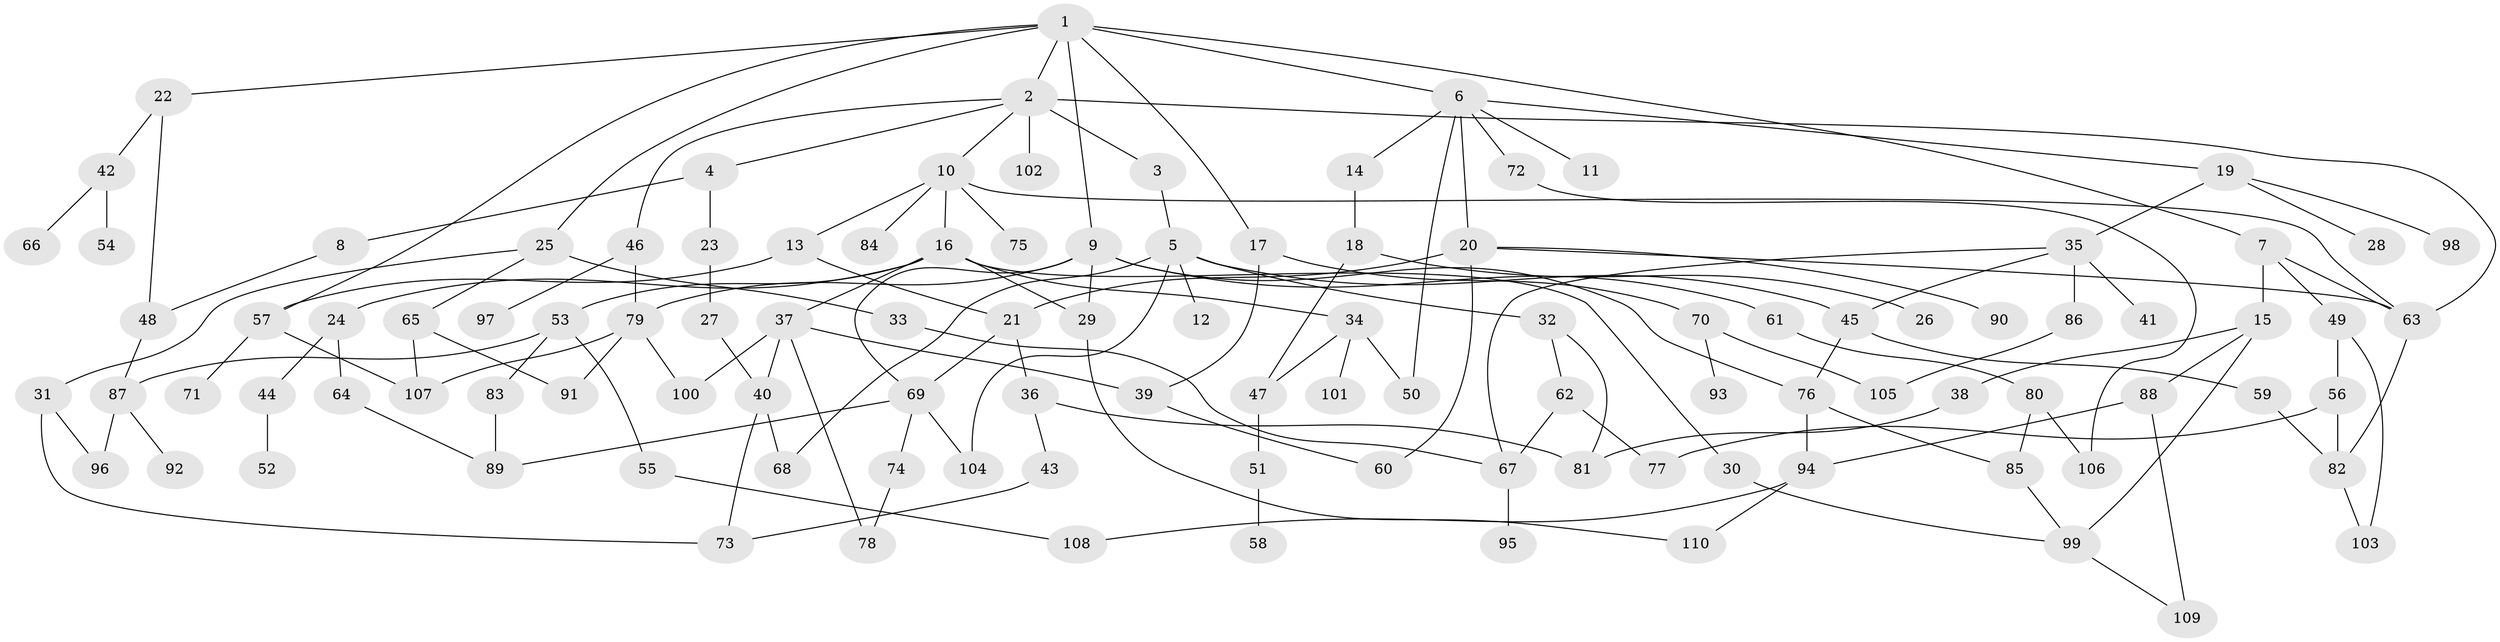 // Generated by graph-tools (version 1.1) at 2025/13/03/09/25 04:13:33]
// undirected, 110 vertices, 155 edges
graph export_dot {
graph [start="1"]
  node [color=gray90,style=filled];
  1;
  2;
  3;
  4;
  5;
  6;
  7;
  8;
  9;
  10;
  11;
  12;
  13;
  14;
  15;
  16;
  17;
  18;
  19;
  20;
  21;
  22;
  23;
  24;
  25;
  26;
  27;
  28;
  29;
  30;
  31;
  32;
  33;
  34;
  35;
  36;
  37;
  38;
  39;
  40;
  41;
  42;
  43;
  44;
  45;
  46;
  47;
  48;
  49;
  50;
  51;
  52;
  53;
  54;
  55;
  56;
  57;
  58;
  59;
  60;
  61;
  62;
  63;
  64;
  65;
  66;
  67;
  68;
  69;
  70;
  71;
  72;
  73;
  74;
  75;
  76;
  77;
  78;
  79;
  80;
  81;
  82;
  83;
  84;
  85;
  86;
  87;
  88;
  89;
  90;
  91;
  92;
  93;
  94;
  95;
  96;
  97;
  98;
  99;
  100;
  101;
  102;
  103;
  104;
  105;
  106;
  107;
  108;
  109;
  110;
  1 -- 2;
  1 -- 6;
  1 -- 7;
  1 -- 9;
  1 -- 17;
  1 -- 22;
  1 -- 25;
  1 -- 57;
  2 -- 3;
  2 -- 4;
  2 -- 10;
  2 -- 46;
  2 -- 102;
  2 -- 63;
  3 -- 5;
  4 -- 8;
  4 -- 23;
  5 -- 12;
  5 -- 32;
  5 -- 45;
  5 -- 104;
  5 -- 68;
  6 -- 11;
  6 -- 14;
  6 -- 19;
  6 -- 20;
  6 -- 72;
  6 -- 50;
  7 -- 15;
  7 -- 49;
  7 -- 63;
  8 -- 48;
  9 -- 29;
  9 -- 61;
  9 -- 69;
  9 -- 76;
  9 -- 79;
  10 -- 13;
  10 -- 16;
  10 -- 63;
  10 -- 75;
  10 -- 84;
  13 -- 21;
  13 -- 57;
  14 -- 18;
  15 -- 38;
  15 -- 88;
  15 -- 99;
  16 -- 24;
  16 -- 30;
  16 -- 34;
  16 -- 37;
  16 -- 53;
  16 -- 29;
  17 -- 39;
  17 -- 70;
  18 -- 26;
  18 -- 47;
  19 -- 28;
  19 -- 35;
  19 -- 98;
  20 -- 60;
  20 -- 90;
  20 -- 21;
  20 -- 63;
  21 -- 36;
  21 -- 69;
  22 -- 42;
  22 -- 48;
  23 -- 27;
  24 -- 44;
  24 -- 64;
  25 -- 31;
  25 -- 33;
  25 -- 65;
  27 -- 40;
  29 -- 110;
  30 -- 99;
  31 -- 73;
  31 -- 96;
  32 -- 62;
  32 -- 81;
  33 -- 67;
  34 -- 47;
  34 -- 50;
  34 -- 101;
  35 -- 41;
  35 -- 86;
  35 -- 45;
  35 -- 67;
  36 -- 43;
  36 -- 81;
  37 -- 78;
  37 -- 100;
  37 -- 39;
  37 -- 40;
  38 -- 81;
  39 -- 60;
  40 -- 68;
  40 -- 73;
  42 -- 54;
  42 -- 66;
  43 -- 73;
  44 -- 52;
  45 -- 59;
  45 -- 76;
  46 -- 97;
  46 -- 79;
  47 -- 51;
  48 -- 87;
  49 -- 56;
  49 -- 103;
  51 -- 58;
  53 -- 55;
  53 -- 83;
  53 -- 87;
  55 -- 108;
  56 -- 77;
  56 -- 82;
  57 -- 71;
  57 -- 107;
  59 -- 82;
  61 -- 80;
  62 -- 67;
  62 -- 77;
  63 -- 82;
  64 -- 89;
  65 -- 107;
  65 -- 91;
  67 -- 95;
  69 -- 74;
  69 -- 104;
  69 -- 89;
  70 -- 93;
  70 -- 105;
  72 -- 106;
  74 -- 78;
  76 -- 94;
  76 -- 85;
  79 -- 91;
  79 -- 100;
  79 -- 107;
  80 -- 85;
  80 -- 106;
  82 -- 103;
  83 -- 89;
  85 -- 99;
  86 -- 105;
  87 -- 92;
  87 -- 96;
  88 -- 109;
  88 -- 94;
  94 -- 110;
  94 -- 108;
  99 -- 109;
}
